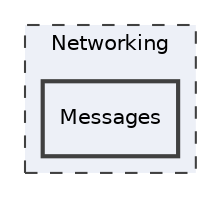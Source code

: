 digraph "Networking/Messages"
{
 // LATEX_PDF_SIZE
  edge [fontname="Helvetica",fontsize="10",labelfontname="Helvetica",labelfontsize="10"];
  node [fontname="Helvetica",fontsize="10",shape=record];
  compound=true
  subgraph clusterdir_34dab44262838ff7ae0126a362354698 {
    graph [ bgcolor="#edf0f7", pencolor="grey25", style="filled,dashed,", label="Networking", fontname="Helvetica", fontsize="10", URL="dir_34dab44262838ff7ae0126a362354698.html"]
  dir_ab7de6204fb105a898689eeb297f844f [shape=box, label="Messages", style="filled,bold,", fillcolor="#edf0f7", color="grey25", URL="dir_ab7de6204fb105a898689eeb297f844f.html"];
  }
}
